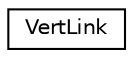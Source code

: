 digraph G
{
  edge [fontname="Helvetica",fontsize="10",labelfontname="Helvetica",labelfontsize="10"];
  node [fontname="Helvetica",fontsize="10",shape=record];
  rankdir=LR;
  Node1 [label="VertLink",height=0.2,width=0.4,color="black", fillcolor="white", style="filled",URL="$d0/db8/structVertLink.html"];
}

